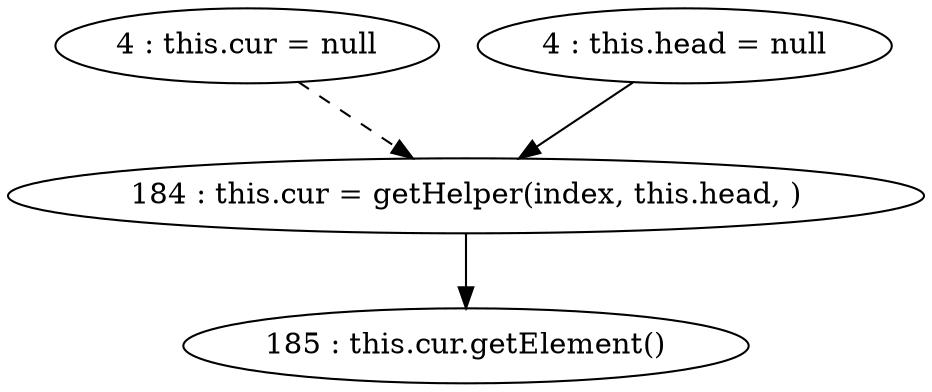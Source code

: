digraph G {
"4 : this.cur = null"
"4 : this.cur = null" -> "184 : this.cur = getHelper(index, this.head, )" [style=dashed]
"4 : this.head = null"
"4 : this.head = null" -> "184 : this.cur = getHelper(index, this.head, )"
"184 : this.cur = getHelper(index, this.head, )"
"184 : this.cur = getHelper(index, this.head, )" -> "185 : this.cur.getElement()"
"185 : this.cur.getElement()"
}
